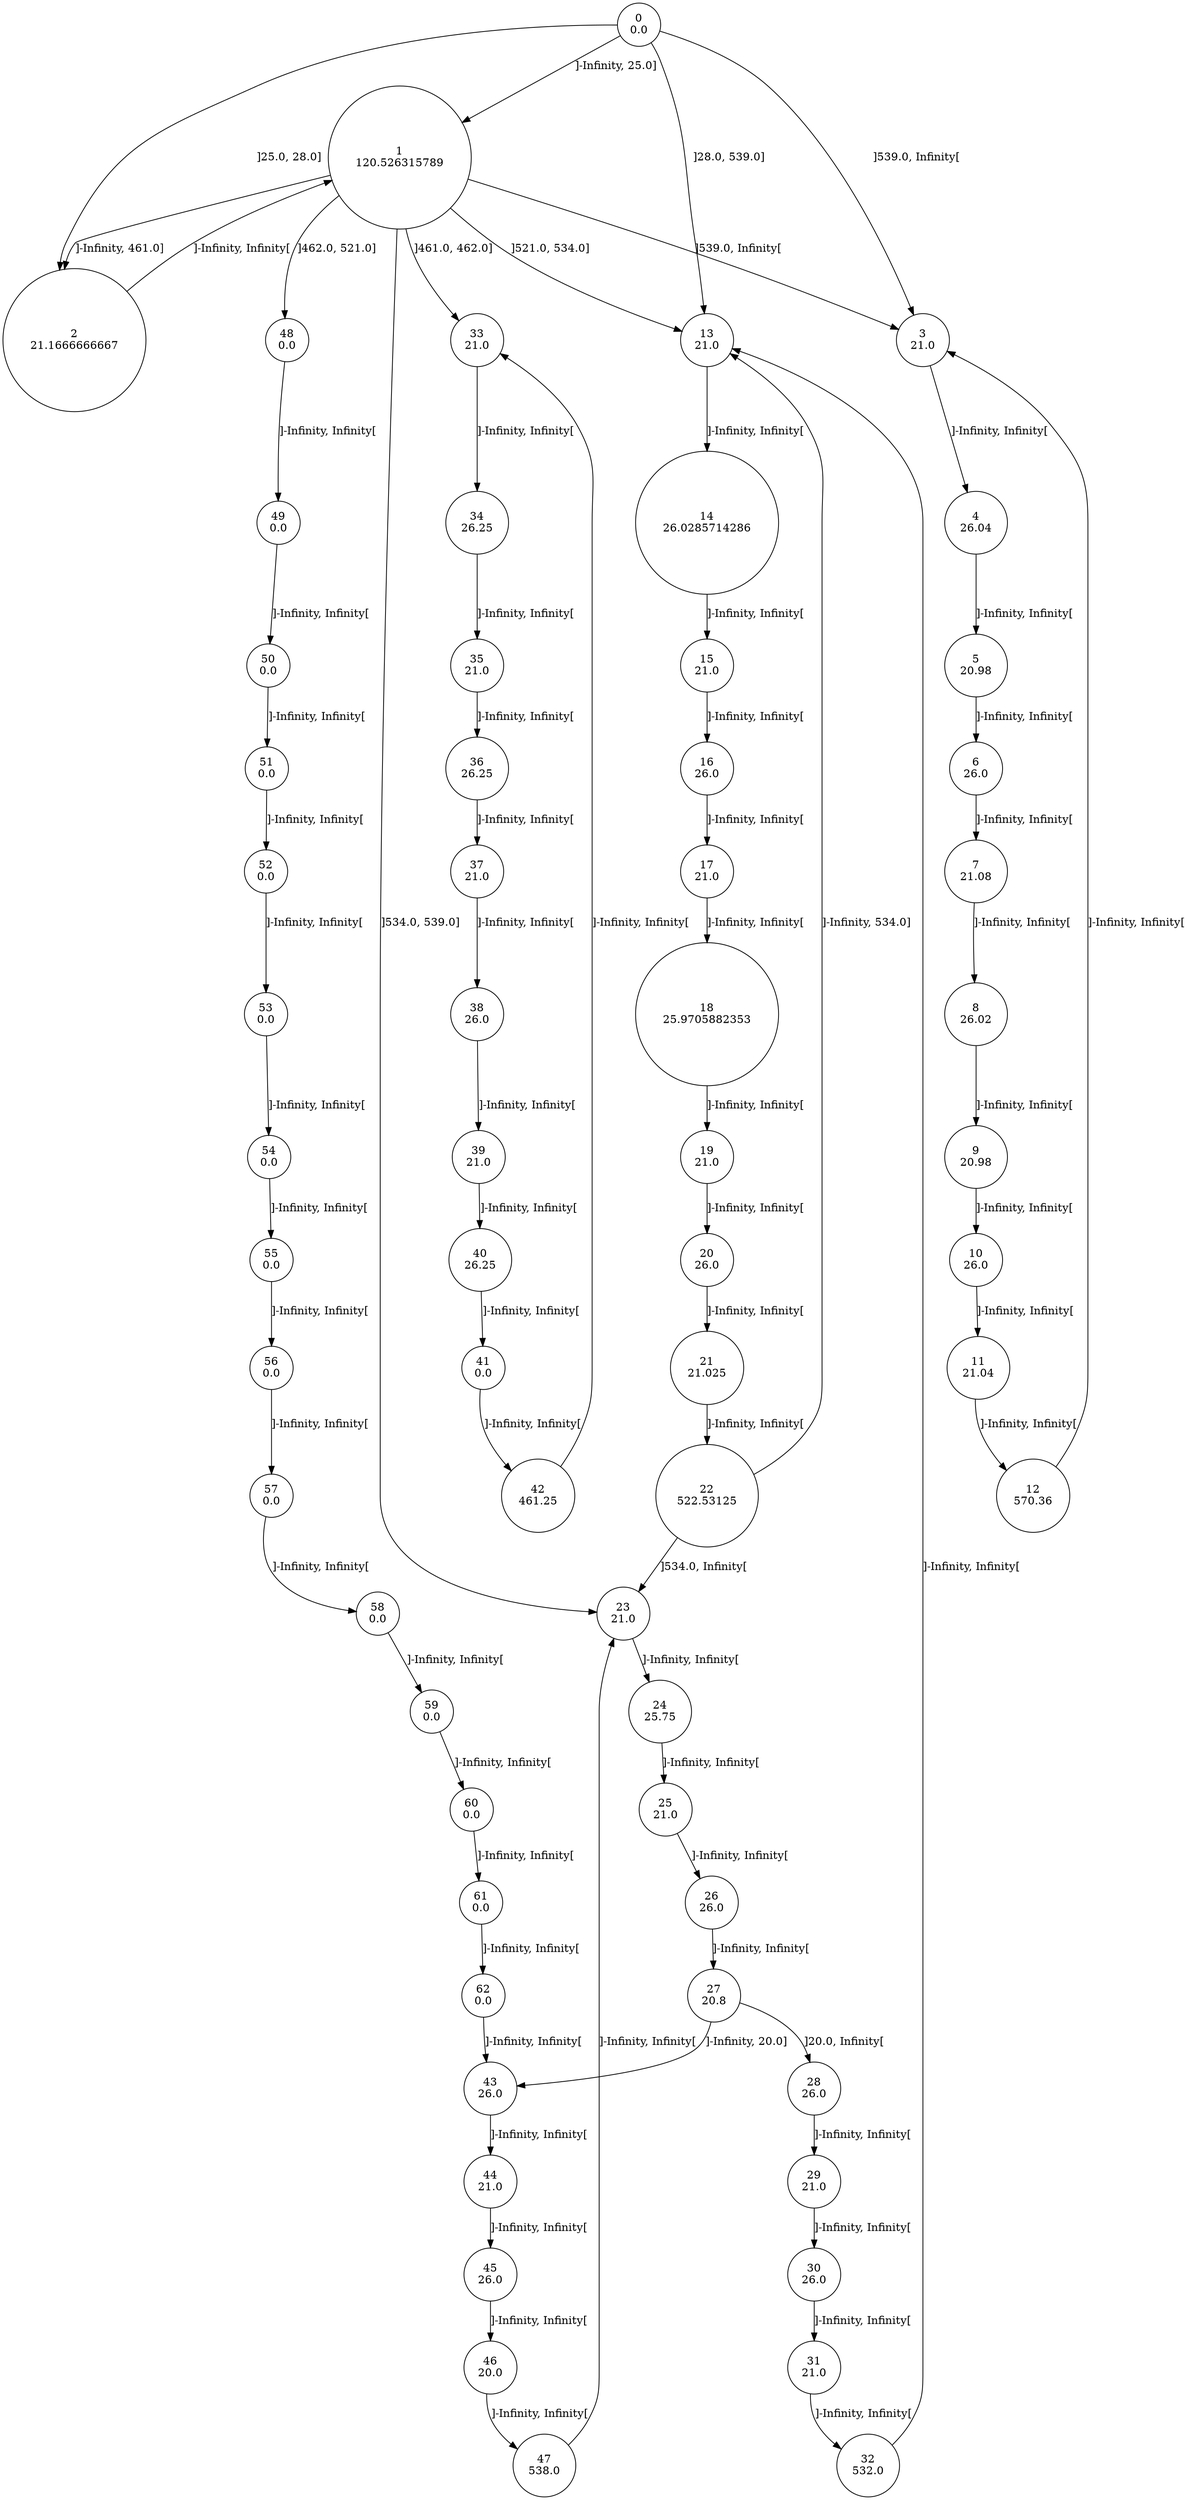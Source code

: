 digraph a {
0 [shape=circle, label="0\n0.0"];
	0 -> 1 [label="]-Infinity, 25.0]"];
	0 -> 2 [label="]25.0, 28.0]"];
	0 -> 13 [label="]28.0, 539.0]"];
	0 -> 3 [label="]539.0, Infinity["];
1 [shape=circle, label="1\n120.526315789"];
	1 -> 2 [label="]-Infinity, 461.0]"];
	1 -> 33 [label="]461.0, 462.0]"];
	1 -> 48 [label="]462.0, 521.0]"];
	1 -> 13 [label="]521.0, 534.0]"];
	1 -> 23 [label="]534.0, 539.0]"];
	1 -> 3 [label="]539.0, Infinity["];
2 [shape=circle, label="2\n21.1666666667"];
	2 -> 1 [label="]-Infinity, Infinity["];
3 [shape=circle, label="3\n21.0"];
	3 -> 4 [label="]-Infinity, Infinity["];
4 [shape=circle, label="4\n26.04"];
	4 -> 5 [label="]-Infinity, Infinity["];
5 [shape=circle, label="5\n20.98"];
	5 -> 6 [label="]-Infinity, Infinity["];
6 [shape=circle, label="6\n26.0"];
	6 -> 7 [label="]-Infinity, Infinity["];
7 [shape=circle, label="7\n21.08"];
	7 -> 8 [label="]-Infinity, Infinity["];
8 [shape=circle, label="8\n26.02"];
	8 -> 9 [label="]-Infinity, Infinity["];
9 [shape=circle, label="9\n20.98"];
	9 -> 10 [label="]-Infinity, Infinity["];
10 [shape=circle, label="10\n26.0"];
	10 -> 11 [label="]-Infinity, Infinity["];
11 [shape=circle, label="11\n21.04"];
	11 -> 12 [label="]-Infinity, Infinity["];
12 [shape=circle, label="12\n570.36"];
	12 -> 3 [label="]-Infinity, Infinity["];
13 [shape=circle, label="13\n21.0"];
	13 -> 14 [label="]-Infinity, Infinity["];
14 [shape=circle, label="14\n26.0285714286"];
	14 -> 15 [label="]-Infinity, Infinity["];
15 [shape=circle, label="15\n21.0"];
	15 -> 16 [label="]-Infinity, Infinity["];
16 [shape=circle, label="16\n26.0"];
	16 -> 17 [label="]-Infinity, Infinity["];
17 [shape=circle, label="17\n21.0"];
	17 -> 18 [label="]-Infinity, Infinity["];
18 [shape=circle, label="18\n25.9705882353"];
	18 -> 19 [label="]-Infinity, Infinity["];
19 [shape=circle, label="19\n21.0"];
	19 -> 20 [label="]-Infinity, Infinity["];
20 [shape=circle, label="20\n26.0"];
	20 -> 21 [label="]-Infinity, Infinity["];
21 [shape=circle, label="21\n21.025"];
	21 -> 22 [label="]-Infinity, Infinity["];
22 [shape=circle, label="22\n522.53125"];
	22 -> 13 [label="]-Infinity, 534.0]"];
	22 -> 23 [label="]534.0, Infinity["];
23 [shape=circle, label="23\n21.0"];
	23 -> 24 [label="]-Infinity, Infinity["];
24 [shape=circle, label="24\n25.75"];
	24 -> 25 [label="]-Infinity, Infinity["];
25 [shape=circle, label="25\n21.0"];
	25 -> 26 [label="]-Infinity, Infinity["];
26 [shape=circle, label="26\n26.0"];
	26 -> 27 [label="]-Infinity, Infinity["];
27 [shape=circle, label="27\n20.8"];
	27 -> 43 [label="]-Infinity, 20.0]"];
	27 -> 28 [label="]20.0, Infinity["];
28 [shape=circle, label="28\n26.0"];
	28 -> 29 [label="]-Infinity, Infinity["];
29 [shape=circle, label="29\n21.0"];
	29 -> 30 [label="]-Infinity, Infinity["];
30 [shape=circle, label="30\n26.0"];
	30 -> 31 [label="]-Infinity, Infinity["];
31 [shape=circle, label="31\n21.0"];
	31 -> 32 [label="]-Infinity, Infinity["];
32 [shape=circle, label="32\n532.0"];
	32 -> 13 [label="]-Infinity, Infinity["];
33 [shape=circle, label="33\n21.0"];
	33 -> 34 [label="]-Infinity, Infinity["];
34 [shape=circle, label="34\n26.25"];
	34 -> 35 [label="]-Infinity, Infinity["];
35 [shape=circle, label="35\n21.0"];
	35 -> 36 [label="]-Infinity, Infinity["];
36 [shape=circle, label="36\n26.25"];
	36 -> 37 [label="]-Infinity, Infinity["];
37 [shape=circle, label="37\n21.0"];
	37 -> 38 [label="]-Infinity, Infinity["];
38 [shape=circle, label="38\n26.0"];
	38 -> 39 [label="]-Infinity, Infinity["];
39 [shape=circle, label="39\n21.0"];
	39 -> 40 [label="]-Infinity, Infinity["];
40 [shape=circle, label="40\n26.25"];
	40 -> 41 [label="]-Infinity, Infinity["];
41 [shape=circle, label="41\n0.0"];
	41 -> 42 [label="]-Infinity, Infinity["];
42 [shape=circle, label="42\n461.25"];
	42 -> 33 [label="]-Infinity, Infinity["];
43 [shape=circle, label="43\n26.0"];
	43 -> 44 [label="]-Infinity, Infinity["];
44 [shape=circle, label="44\n21.0"];
	44 -> 45 [label="]-Infinity, Infinity["];
45 [shape=circle, label="45\n26.0"];
	45 -> 46 [label="]-Infinity, Infinity["];
46 [shape=circle, label="46\n20.0"];
	46 -> 47 [label="]-Infinity, Infinity["];
47 [shape=circle, label="47\n538.0"];
	47 -> 23 [label="]-Infinity, Infinity["];
48 [shape=circle, label="48\n0.0"];
	48 -> 49 [label="]-Infinity, Infinity["];
49 [shape=circle, label="49\n0.0"];
	49 -> 50 [label="]-Infinity, Infinity["];
50 [shape=circle, label="50\n0.0"];
	50 -> 51 [label="]-Infinity, Infinity["];
51 [shape=circle, label="51\n0.0"];
	51 -> 52 [label="]-Infinity, Infinity["];
52 [shape=circle, label="52\n0.0"];
	52 -> 53 [label="]-Infinity, Infinity["];
53 [shape=circle, label="53\n0.0"];
	53 -> 54 [label="]-Infinity, Infinity["];
54 [shape=circle, label="54\n0.0"];
	54 -> 55 [label="]-Infinity, Infinity["];
55 [shape=circle, label="55\n0.0"];
	55 -> 56 [label="]-Infinity, Infinity["];
56 [shape=circle, label="56\n0.0"];
	56 -> 57 [label="]-Infinity, Infinity["];
57 [shape=circle, label="57\n0.0"];
	57 -> 58 [label="]-Infinity, Infinity["];
58 [shape=circle, label="58\n0.0"];
	58 -> 59 [label="]-Infinity, Infinity["];
59 [shape=circle, label="59\n0.0"];
	59 -> 60 [label="]-Infinity, Infinity["];
60 [shape=circle, label="60\n0.0"];
	60 -> 61 [label="]-Infinity, Infinity["];
61 [shape=circle, label="61\n0.0"];
	61 -> 62 [label="]-Infinity, Infinity["];
62 [shape=circle, label="62\n0.0"];
	62 -> 43 [label="]-Infinity, Infinity["];
}